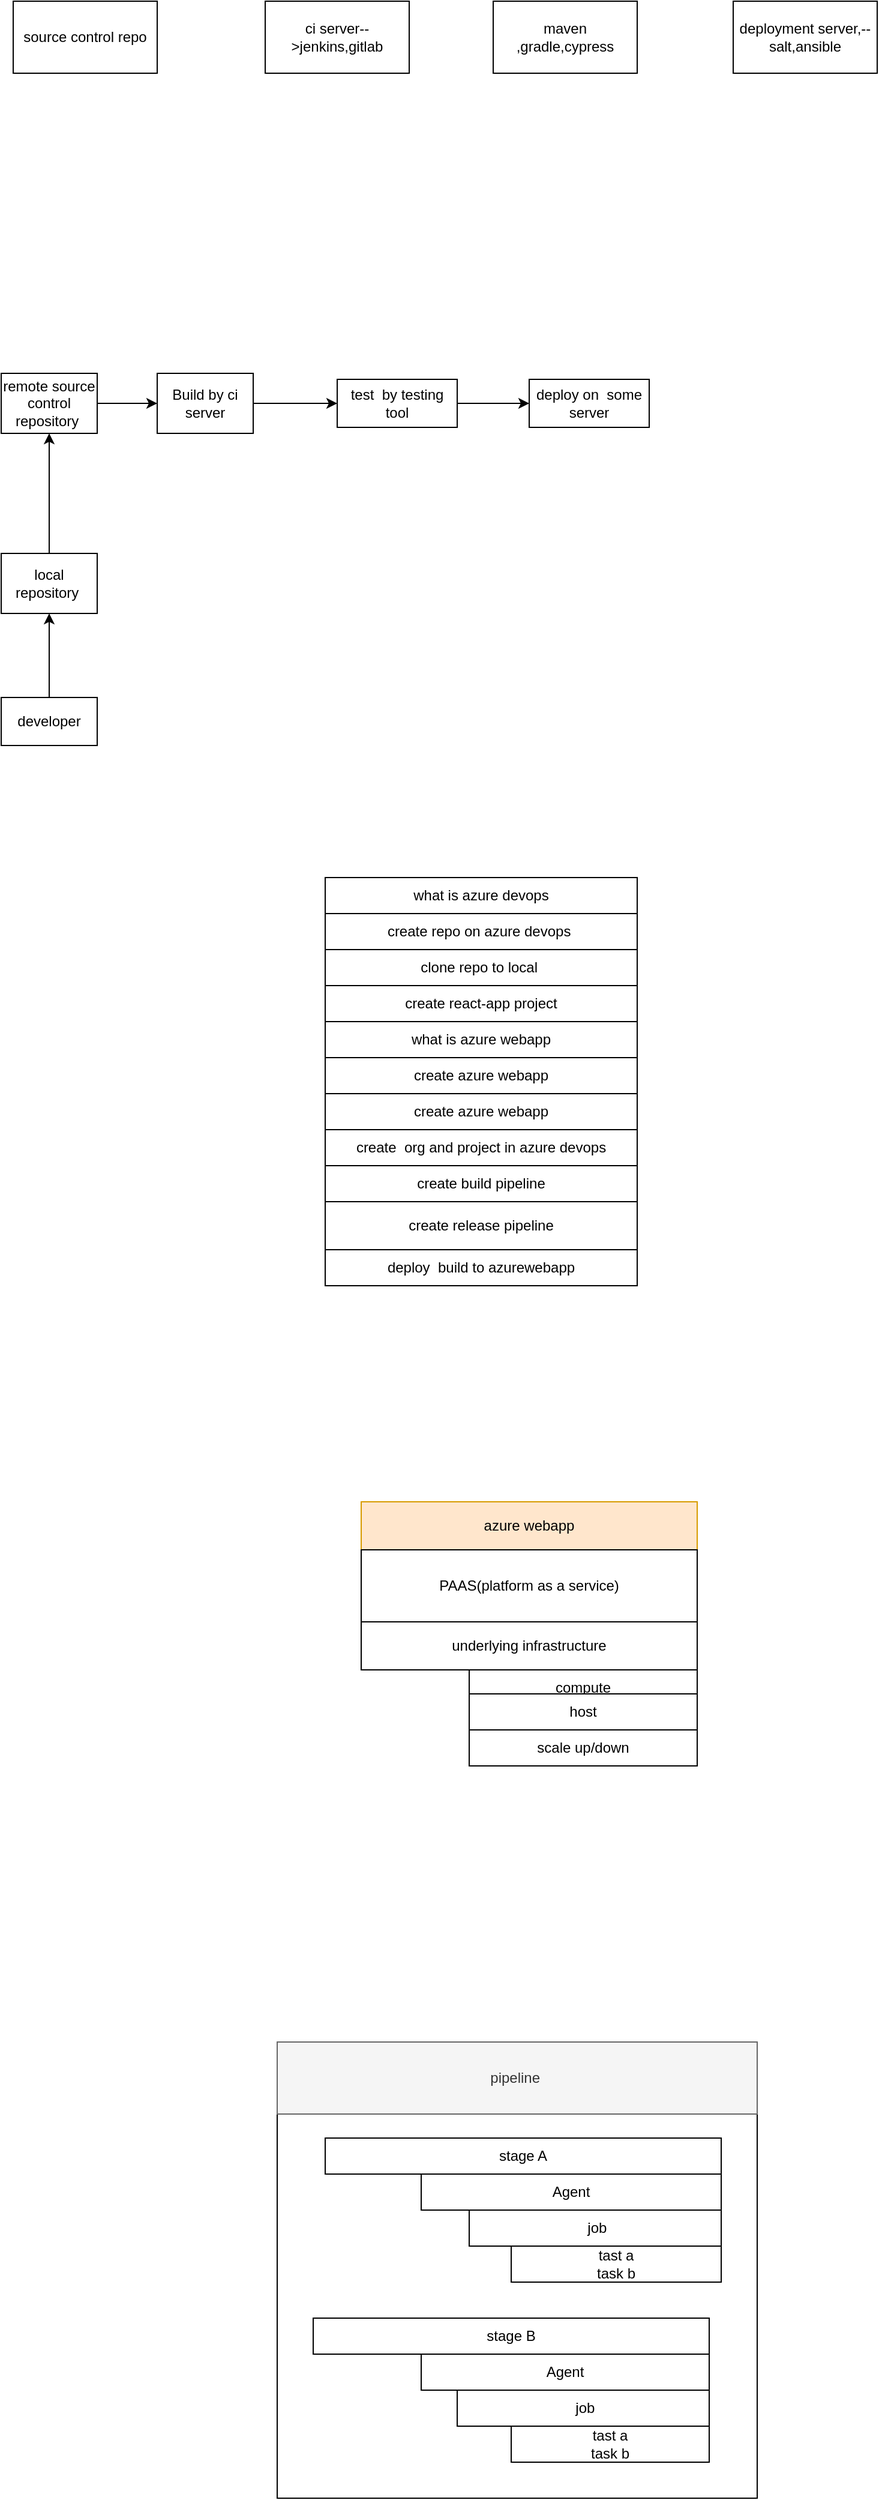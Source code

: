 <mxfile version="14.6.10" type="github">
  <diagram id="NxdACNmFoD3Xdb2OtKcL" name="Page-1">
    <mxGraphModel dx="868" dy="450" grid="1" gridSize="10" guides="1" tooltips="1" connect="1" arrows="1" fold="1" page="1" pageScale="1" pageWidth="1100" pageHeight="850" math="0" shadow="0">
      <root>
        <mxCell id="0" />
        <mxCell id="1" parent="0" />
        <mxCell id="9UxhFUJoxMNwxkB32EQx-5" value="" style="edgeStyle=orthogonalEdgeStyle;rounded=0;orthogonalLoop=1;jettySize=auto;html=1;" parent="1" source="9UxhFUJoxMNwxkB32EQx-1" target="9UxhFUJoxMNwxkB32EQx-2" edge="1">
          <mxGeometry relative="1" as="geometry" />
        </mxCell>
        <mxCell id="9UxhFUJoxMNwxkB32EQx-1" value="remote source control repository&amp;nbsp;" style="rounded=0;whiteSpace=wrap;html=1;" parent="1" vertex="1">
          <mxGeometry x="20" y="540" width="80" height="50" as="geometry" />
        </mxCell>
        <mxCell id="9UxhFUJoxMNwxkB32EQx-9" value="" style="edgeStyle=orthogonalEdgeStyle;rounded=0;orthogonalLoop=1;jettySize=auto;html=1;" parent="1" source="9UxhFUJoxMNwxkB32EQx-2" target="9UxhFUJoxMNwxkB32EQx-8" edge="1">
          <mxGeometry relative="1" as="geometry" />
        </mxCell>
        <mxCell id="9UxhFUJoxMNwxkB32EQx-2" value="Build by ci server" style="rounded=0;whiteSpace=wrap;html=1;" parent="1" vertex="1">
          <mxGeometry x="150" y="540" width="80" height="50" as="geometry" />
        </mxCell>
        <mxCell id="9UxhFUJoxMNwxkB32EQx-12" value="" style="edgeStyle=orthogonalEdgeStyle;rounded=0;orthogonalLoop=1;jettySize=auto;html=1;" parent="1" source="9UxhFUJoxMNwxkB32EQx-8" target="9UxhFUJoxMNwxkB32EQx-11" edge="1">
          <mxGeometry relative="1" as="geometry" />
        </mxCell>
        <mxCell id="9UxhFUJoxMNwxkB32EQx-8" value="test&amp;nbsp; by testing tool" style="rounded=0;whiteSpace=wrap;html=1;" parent="1" vertex="1">
          <mxGeometry x="300" y="545" width="100" height="40" as="geometry" />
        </mxCell>
        <mxCell id="9UxhFUJoxMNwxkB32EQx-11" value="deploy on&amp;nbsp; some server" style="rounded=0;whiteSpace=wrap;html=1;" parent="1" vertex="1">
          <mxGeometry x="460" y="545" width="100" height="40" as="geometry" />
        </mxCell>
        <mxCell id="9UxhFUJoxMNwxkB32EQx-15" value="" style="edgeStyle=orthogonalEdgeStyle;rounded=0;orthogonalLoop=1;jettySize=auto;html=1;" parent="1" source="9UxhFUJoxMNwxkB32EQx-14" target="9UxhFUJoxMNwxkB32EQx-1" edge="1">
          <mxGeometry relative="1" as="geometry" />
        </mxCell>
        <mxCell id="9UxhFUJoxMNwxkB32EQx-14" value="local repository&amp;nbsp;" style="rounded=0;whiteSpace=wrap;html=1;" parent="1" vertex="1">
          <mxGeometry x="20" y="690" width="80" height="50" as="geometry" />
        </mxCell>
        <mxCell id="9UxhFUJoxMNwxkB32EQx-17" value="" style="edgeStyle=orthogonalEdgeStyle;rounded=0;orthogonalLoop=1;jettySize=auto;html=1;" parent="1" source="9UxhFUJoxMNwxkB32EQx-16" target="9UxhFUJoxMNwxkB32EQx-14" edge="1">
          <mxGeometry relative="1" as="geometry" />
        </mxCell>
        <mxCell id="9UxhFUJoxMNwxkB32EQx-16" value="developer" style="rounded=0;whiteSpace=wrap;html=1;" parent="1" vertex="1">
          <mxGeometry x="20" y="810" width="80" height="40" as="geometry" />
        </mxCell>
        <mxCell id="9UxhFUJoxMNwxkB32EQx-19" value="what is azure devops" style="rounded=0;whiteSpace=wrap;html=1;" parent="1" vertex="1">
          <mxGeometry x="290" y="960" width="260" height="30" as="geometry" />
        </mxCell>
        <mxCell id="2LHFZdpEcFpml1XUHQaW-1" value="ci server--&amp;gt;jenkins,gitlab" style="rounded=0;whiteSpace=wrap;html=1;" vertex="1" parent="1">
          <mxGeometry x="240" y="230" width="120" height="60" as="geometry" />
        </mxCell>
        <mxCell id="2LHFZdpEcFpml1XUHQaW-2" value="source control repo" style="rounded=0;whiteSpace=wrap;html=1;" vertex="1" parent="1">
          <mxGeometry x="30" y="230" width="120" height="60" as="geometry" />
        </mxCell>
        <mxCell id="2LHFZdpEcFpml1XUHQaW-3" value="maven ,gradle,cypress" style="rounded=0;whiteSpace=wrap;html=1;" vertex="1" parent="1">
          <mxGeometry x="430" y="230" width="120" height="60" as="geometry" />
        </mxCell>
        <mxCell id="2LHFZdpEcFpml1XUHQaW-4" value="deployment server,--salt,ansible" style="rounded=0;whiteSpace=wrap;html=1;" vertex="1" parent="1">
          <mxGeometry x="630" y="230" width="120" height="60" as="geometry" />
        </mxCell>
        <mxCell id="2LHFZdpEcFpml1XUHQaW-7" value="create repo on azure devops&amp;nbsp;" style="rounded=0;whiteSpace=wrap;html=1;" vertex="1" parent="1">
          <mxGeometry x="290" y="990" width="260" height="30" as="geometry" />
        </mxCell>
        <mxCell id="2LHFZdpEcFpml1XUHQaW-8" value="clone repo to local&amp;nbsp;" style="rounded=0;whiteSpace=wrap;html=1;" vertex="1" parent="1">
          <mxGeometry x="290" y="1020" width="260" height="30" as="geometry" />
        </mxCell>
        <mxCell id="2LHFZdpEcFpml1XUHQaW-9" value="create react-app project" style="rounded=0;whiteSpace=wrap;html=1;" vertex="1" parent="1">
          <mxGeometry x="290" y="1050" width="260" height="30" as="geometry" />
        </mxCell>
        <mxCell id="2LHFZdpEcFpml1XUHQaW-10" value="what is azure webapp" style="rounded=0;whiteSpace=wrap;html=1;" vertex="1" parent="1">
          <mxGeometry x="290" y="1080" width="260" height="30" as="geometry" />
        </mxCell>
        <mxCell id="2LHFZdpEcFpml1XUHQaW-11" value="create azure webapp" style="rounded=0;whiteSpace=wrap;html=1;" vertex="1" parent="1">
          <mxGeometry x="290" y="1110" width="260" height="30" as="geometry" />
        </mxCell>
        <mxCell id="2LHFZdpEcFpml1XUHQaW-12" value="create azure webapp" style="rounded=0;whiteSpace=wrap;html=1;" vertex="1" parent="1">
          <mxGeometry x="290" y="1140" width="260" height="30" as="geometry" />
        </mxCell>
        <mxCell id="2LHFZdpEcFpml1XUHQaW-16" value="create&amp;nbsp; org and project in azure devops" style="rounded=0;whiteSpace=wrap;html=1;" vertex="1" parent="1">
          <mxGeometry x="290" y="1170" width="260" height="30" as="geometry" />
        </mxCell>
        <mxCell id="2LHFZdpEcFpml1XUHQaW-17" value="create build pipeline" style="rounded=0;whiteSpace=wrap;html=1;" vertex="1" parent="1">
          <mxGeometry x="290" y="1200" width="260" height="30" as="geometry" />
        </mxCell>
        <mxCell id="2LHFZdpEcFpml1XUHQaW-18" value="create release pipeline" style="rounded=0;whiteSpace=wrap;html=1;" vertex="1" parent="1">
          <mxGeometry x="290" y="1230" width="260" height="40" as="geometry" />
        </mxCell>
        <mxCell id="2LHFZdpEcFpml1XUHQaW-19" value="deploy&amp;nbsp; build to azurewebapp" style="rounded=0;whiteSpace=wrap;html=1;" vertex="1" parent="1">
          <mxGeometry x="290" y="1270" width="260" height="30" as="geometry" />
        </mxCell>
        <mxCell id="2LHFZdpEcFpml1XUHQaW-35" value="" style="rounded=0;whiteSpace=wrap;html=1;" vertex="1" parent="1">
          <mxGeometry x="250" y="1990" width="400" height="320" as="geometry" />
        </mxCell>
        <mxCell id="2LHFZdpEcFpml1XUHQaW-36" value="stage A" style="rounded=0;whiteSpace=wrap;html=1;" vertex="1" parent="1">
          <mxGeometry x="290" y="2010" width="330" height="30" as="geometry" />
        </mxCell>
        <mxCell id="2LHFZdpEcFpml1XUHQaW-37" value="Agent" style="rounded=0;whiteSpace=wrap;html=1;" vertex="1" parent="1">
          <mxGeometry x="370" y="2040" width="250" height="30" as="geometry" />
        </mxCell>
        <mxCell id="2LHFZdpEcFpml1XUHQaW-38" value="stage B" style="rounded=0;whiteSpace=wrap;html=1;" vertex="1" parent="1">
          <mxGeometry x="280" y="2160" width="330" height="30" as="geometry" />
        </mxCell>
        <mxCell id="2LHFZdpEcFpml1XUHQaW-39" value="&amp;nbsp;job" style="rounded=0;whiteSpace=wrap;html=1;" vertex="1" parent="1">
          <mxGeometry x="410" y="2070" width="210" height="30" as="geometry" />
        </mxCell>
        <mxCell id="2LHFZdpEcFpml1XUHQaW-40" value="tast a&lt;br&gt;task b" style="rounded=0;whiteSpace=wrap;html=1;" vertex="1" parent="1">
          <mxGeometry x="445" y="2100" width="175" height="30" as="geometry" />
        </mxCell>
        <mxCell id="2LHFZdpEcFpml1XUHQaW-41" value="Agent" style="rounded=0;whiteSpace=wrap;html=1;" vertex="1" parent="1">
          <mxGeometry x="370" y="2190" width="240" height="30" as="geometry" />
        </mxCell>
        <mxCell id="2LHFZdpEcFpml1XUHQaW-42" value="&amp;nbsp;job" style="rounded=0;whiteSpace=wrap;html=1;" vertex="1" parent="1">
          <mxGeometry x="400" y="2220" width="210" height="30" as="geometry" />
        </mxCell>
        <mxCell id="2LHFZdpEcFpml1XUHQaW-43" value="tast a&lt;br&gt;task b" style="rounded=0;whiteSpace=wrap;html=1;" vertex="1" parent="1">
          <mxGeometry x="445" y="2250" width="165" height="30" as="geometry" />
        </mxCell>
        <mxCell id="2LHFZdpEcFpml1XUHQaW-44" value="pipeline&amp;nbsp;" style="rounded=0;whiteSpace=wrap;html=1;fillColor=#f5f5f5;strokeColor=#666666;fontColor=#333333;" vertex="1" parent="1">
          <mxGeometry x="250" y="1930" width="400" height="60" as="geometry" />
        </mxCell>
        <mxCell id="2LHFZdpEcFpml1XUHQaW-50" value="azure webapp" style="rounded=0;whiteSpace=wrap;html=1;fillColor=#ffe6cc;strokeColor=#d79b00;" vertex="1" parent="1">
          <mxGeometry x="320" y="1480" width="280" height="40" as="geometry" />
        </mxCell>
        <mxCell id="2LHFZdpEcFpml1XUHQaW-51" value="PAAS(platform as a service)" style="rounded=0;whiteSpace=wrap;html=1;" vertex="1" parent="1">
          <mxGeometry x="320" y="1520" width="280" height="60" as="geometry" />
        </mxCell>
        <mxCell id="2LHFZdpEcFpml1XUHQaW-52" value="underlying infrastructure" style="rounded=0;whiteSpace=wrap;html=1;" vertex="1" parent="1">
          <mxGeometry x="320" y="1580" width="280" height="40" as="geometry" />
        </mxCell>
        <mxCell id="2LHFZdpEcFpml1XUHQaW-53" value="compute" style="rounded=0;whiteSpace=wrap;html=1;" vertex="1" parent="1">
          <mxGeometry x="410" y="1620" width="190" height="30" as="geometry" />
        </mxCell>
        <mxCell id="2LHFZdpEcFpml1XUHQaW-54" value="host" style="rounded=0;whiteSpace=wrap;html=1;" vertex="1" parent="1">
          <mxGeometry x="410" y="1640" width="190" height="30" as="geometry" />
        </mxCell>
        <mxCell id="2LHFZdpEcFpml1XUHQaW-55" value="scale up/down" style="rounded=0;whiteSpace=wrap;html=1;" vertex="1" parent="1">
          <mxGeometry x="410" y="1670" width="190" height="30" as="geometry" />
        </mxCell>
      </root>
    </mxGraphModel>
  </diagram>
</mxfile>

